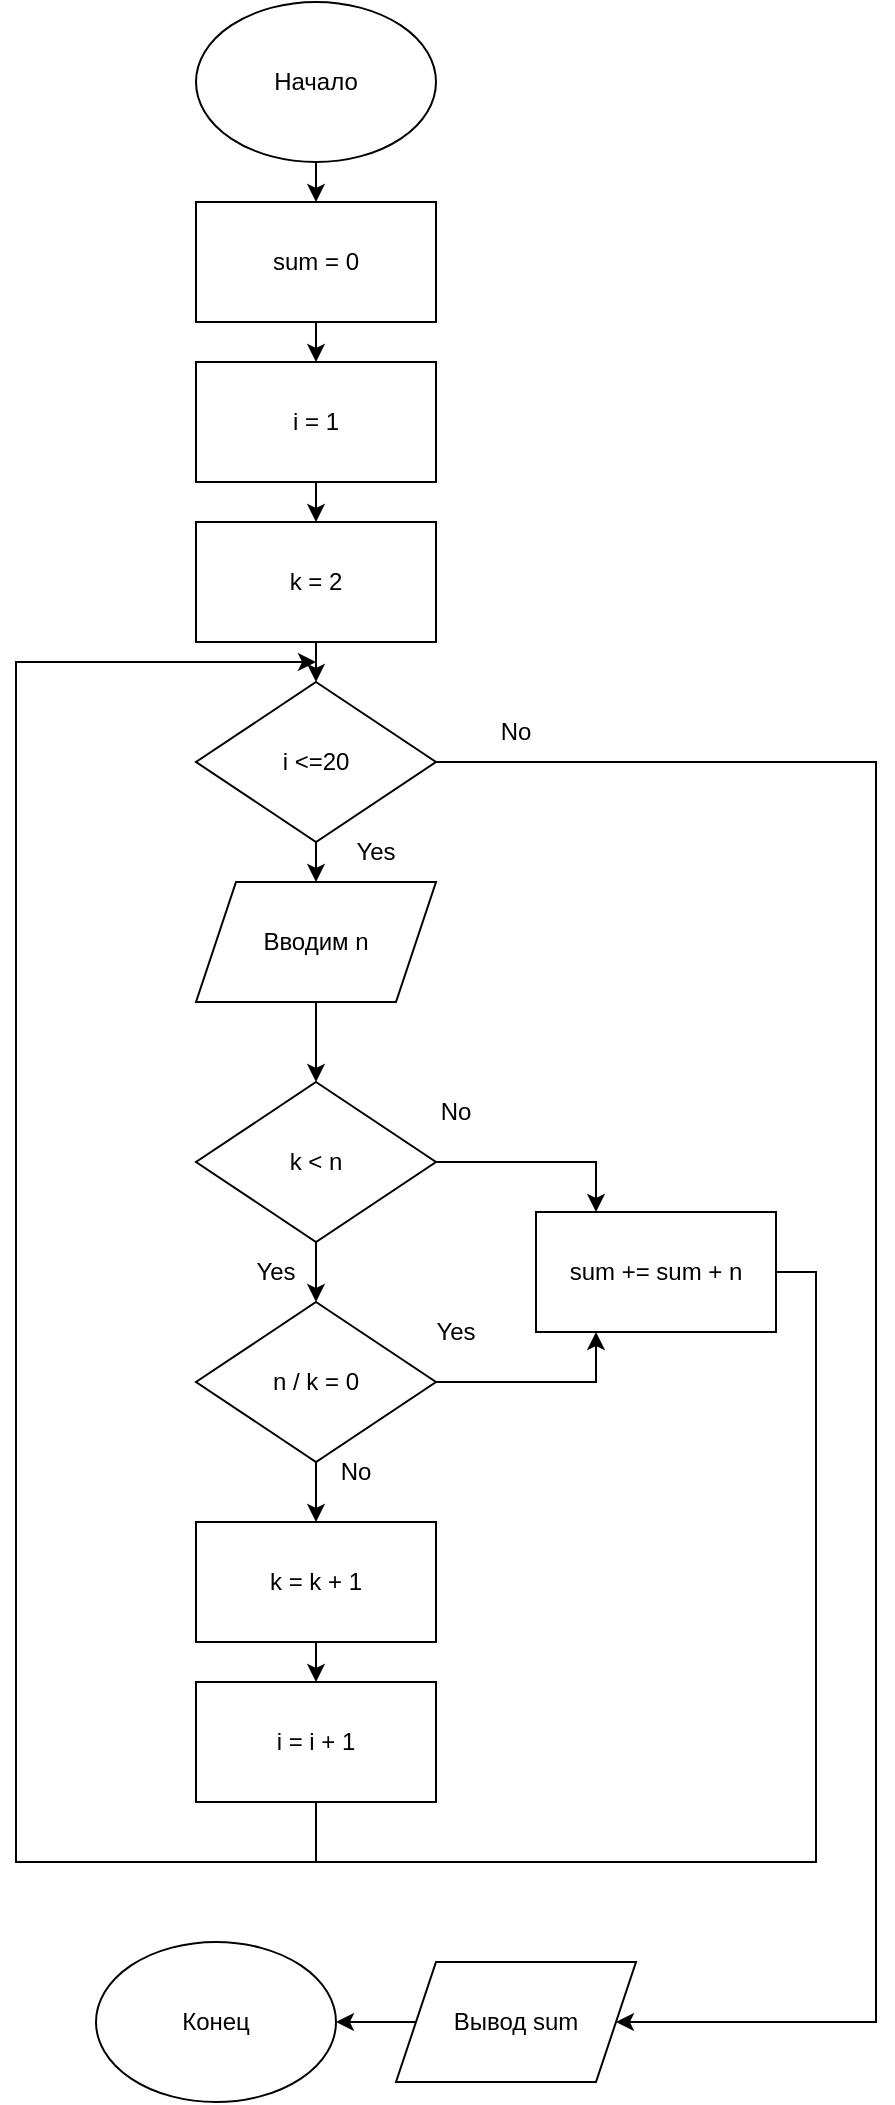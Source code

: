 <mxfile version="20.4.0" type="device"><diagram id="-imRuRJOb-FqGLgW2bLL" name="Страница 1"><mxGraphModel dx="419" dy="713" grid="1" gridSize="10" guides="1" tooltips="1" connect="1" arrows="1" fold="1" page="1" pageScale="1" pageWidth="827" pageHeight="1169" math="0" shadow="0"><root><mxCell id="0"/><mxCell id="1" parent="0"/><mxCell id="pyeoZAsg5Hm2_4zKyoDR-48" style="edgeStyle=orthogonalEdgeStyle;rounded=0;orthogonalLoop=1;jettySize=auto;html=1;exitX=0.5;exitY=1;exitDx=0;exitDy=0;entryX=0.5;entryY=0;entryDx=0;entryDy=0;" edge="1" parent="1" source="pyeoZAsg5Hm2_4zKyoDR-1" target="pyeoZAsg5Hm2_4zKyoDR-32"><mxGeometry relative="1" as="geometry"/></mxCell><mxCell id="pyeoZAsg5Hm2_4zKyoDR-1" value="Начало" style="ellipse;whiteSpace=wrap;html=1;" vertex="1" parent="1"><mxGeometry x="240" width="120" height="80" as="geometry"/></mxCell><mxCell id="pyeoZAsg5Hm2_4zKyoDR-46" style="edgeStyle=orthogonalEdgeStyle;rounded=0;orthogonalLoop=1;jettySize=auto;html=1;exitX=0.5;exitY=1;exitDx=0;exitDy=0;entryX=0.5;entryY=0;entryDx=0;entryDy=0;" edge="1" parent="1" source="pyeoZAsg5Hm2_4zKyoDR-2" target="pyeoZAsg5Hm2_4zKyoDR-40"><mxGeometry relative="1" as="geometry"/></mxCell><mxCell id="pyeoZAsg5Hm2_4zKyoDR-2" value="k = 2" style="rounded=0;whiteSpace=wrap;html=1;" vertex="1" parent="1"><mxGeometry x="240" y="260" width="120" height="60" as="geometry"/></mxCell><mxCell id="pyeoZAsg5Hm2_4zKyoDR-13" style="edgeStyle=orthogonalEdgeStyle;rounded=0;orthogonalLoop=1;jettySize=auto;html=1;exitX=0.5;exitY=1;exitDx=0;exitDy=0;entryX=0.5;entryY=0;entryDx=0;entryDy=0;" edge="1" parent="1" source="pyeoZAsg5Hm2_4zKyoDR-7" target="pyeoZAsg5Hm2_4zKyoDR-9"><mxGeometry relative="1" as="geometry"/></mxCell><mxCell id="pyeoZAsg5Hm2_4zKyoDR-19" style="edgeStyle=orthogonalEdgeStyle;rounded=0;orthogonalLoop=1;jettySize=auto;html=1;exitX=1;exitY=0.5;exitDx=0;exitDy=0;entryX=0.25;entryY=0;entryDx=0;entryDy=0;" edge="1" parent="1" source="pyeoZAsg5Hm2_4zKyoDR-7" target="pyeoZAsg5Hm2_4zKyoDR-33"><mxGeometry relative="1" as="geometry"><mxPoint x="400" y="580" as="targetPoint"/></mxGeometry></mxCell><mxCell id="pyeoZAsg5Hm2_4zKyoDR-7" value="k &amp;lt; n" style="rhombus;whiteSpace=wrap;html=1;" vertex="1" parent="1"><mxGeometry x="240" y="540" width="120" height="80" as="geometry"/></mxCell><mxCell id="pyeoZAsg5Hm2_4zKyoDR-12" style="edgeStyle=orthogonalEdgeStyle;rounded=0;orthogonalLoop=1;jettySize=auto;html=1;exitX=0.5;exitY=1;exitDx=0;exitDy=0;entryX=0.5;entryY=0;entryDx=0;entryDy=0;" edge="1" parent="1" source="pyeoZAsg5Hm2_4zKyoDR-8" target="pyeoZAsg5Hm2_4zKyoDR-7"><mxGeometry relative="1" as="geometry"><mxPoint x="300" y="510" as="sourcePoint"/></mxGeometry></mxCell><mxCell id="pyeoZAsg5Hm2_4zKyoDR-8" value="Вводим n" style="shape=parallelogram;perimeter=parallelogramPerimeter;whiteSpace=wrap;html=1;fixedSize=1;" vertex="1" parent="1"><mxGeometry x="240" y="440" width="120" height="60" as="geometry"/></mxCell><mxCell id="pyeoZAsg5Hm2_4zKyoDR-15" style="edgeStyle=orthogonalEdgeStyle;rounded=0;orthogonalLoop=1;jettySize=auto;html=1;exitX=0.5;exitY=1;exitDx=0;exitDy=0;entryX=0.5;entryY=0;entryDx=0;entryDy=0;" edge="1" parent="1" source="pyeoZAsg5Hm2_4zKyoDR-9" target="pyeoZAsg5Hm2_4zKyoDR-14"><mxGeometry relative="1" as="geometry"/></mxCell><mxCell id="pyeoZAsg5Hm2_4zKyoDR-20" style="edgeStyle=orthogonalEdgeStyle;rounded=0;orthogonalLoop=1;jettySize=auto;html=1;exitX=1;exitY=0.5;exitDx=0;exitDy=0;entryX=0.25;entryY=1;entryDx=0;entryDy=0;" edge="1" parent="1" source="pyeoZAsg5Hm2_4zKyoDR-9" target="pyeoZAsg5Hm2_4zKyoDR-33"><mxGeometry relative="1" as="geometry"><mxPoint x="390" y="690" as="targetPoint"/></mxGeometry></mxCell><mxCell id="pyeoZAsg5Hm2_4zKyoDR-9" value="n / k = 0" style="rhombus;whiteSpace=wrap;html=1;" vertex="1" parent="1"><mxGeometry x="240" y="650" width="120" height="80" as="geometry"/></mxCell><mxCell id="pyeoZAsg5Hm2_4zKyoDR-35" style="edgeStyle=orthogonalEdgeStyle;rounded=0;orthogonalLoop=1;jettySize=auto;html=1;exitX=0.5;exitY=1;exitDx=0;exitDy=0;entryX=0.5;entryY=0;entryDx=0;entryDy=0;" edge="1" parent="1" source="pyeoZAsg5Hm2_4zKyoDR-14" target="pyeoZAsg5Hm2_4zKyoDR-34"><mxGeometry relative="1" as="geometry"/></mxCell><mxCell id="pyeoZAsg5Hm2_4zKyoDR-14" value="k = k + 1" style="rounded=0;whiteSpace=wrap;html=1;" vertex="1" parent="1"><mxGeometry x="240" y="760" width="120" height="60" as="geometry"/></mxCell><mxCell id="pyeoZAsg5Hm2_4zKyoDR-21" value="No" style="text;html=1;strokeColor=none;fillColor=none;align=center;verticalAlign=middle;whiteSpace=wrap;rounded=0;" vertex="1" parent="1"><mxGeometry x="340" y="540" width="60" height="30" as="geometry"/></mxCell><mxCell id="pyeoZAsg5Hm2_4zKyoDR-22" value="Yes" style="text;html=1;strokeColor=none;fillColor=none;align=center;verticalAlign=middle;whiteSpace=wrap;rounded=0;" vertex="1" parent="1"><mxGeometry x="340" y="650" width="60" height="30" as="geometry"/></mxCell><mxCell id="pyeoZAsg5Hm2_4zKyoDR-23" value="Yes" style="text;html=1;strokeColor=none;fillColor=none;align=center;verticalAlign=middle;whiteSpace=wrap;rounded=0;" vertex="1" parent="1"><mxGeometry x="250" y="620" width="60" height="30" as="geometry"/></mxCell><mxCell id="pyeoZAsg5Hm2_4zKyoDR-24" value="No" style="text;html=1;strokeColor=none;fillColor=none;align=center;verticalAlign=middle;whiteSpace=wrap;rounded=0;" vertex="1" parent="1"><mxGeometry x="290" y="720" width="60" height="30" as="geometry"/></mxCell><mxCell id="pyeoZAsg5Hm2_4zKyoDR-25" value="Конец" style="ellipse;whiteSpace=wrap;html=1;" vertex="1" parent="1"><mxGeometry x="190" y="970" width="120" height="80" as="geometry"/></mxCell><mxCell id="pyeoZAsg5Hm2_4zKyoDR-50" style="edgeStyle=orthogonalEdgeStyle;rounded=0;orthogonalLoop=1;jettySize=auto;html=1;exitX=0.5;exitY=1;exitDx=0;exitDy=0;entryX=0.5;entryY=0;entryDx=0;entryDy=0;" edge="1" parent="1" source="pyeoZAsg5Hm2_4zKyoDR-30" target="pyeoZAsg5Hm2_4zKyoDR-2"><mxGeometry relative="1" as="geometry"/></mxCell><mxCell id="pyeoZAsg5Hm2_4zKyoDR-30" value="i = 1" style="rounded=0;whiteSpace=wrap;html=1;" vertex="1" parent="1"><mxGeometry x="240" y="180" width="120" height="60" as="geometry"/></mxCell><mxCell id="pyeoZAsg5Hm2_4zKyoDR-49" style="edgeStyle=orthogonalEdgeStyle;rounded=0;orthogonalLoop=1;jettySize=auto;html=1;exitX=0.5;exitY=1;exitDx=0;exitDy=0;entryX=0.5;entryY=0;entryDx=0;entryDy=0;" edge="1" parent="1" source="pyeoZAsg5Hm2_4zKyoDR-32" target="pyeoZAsg5Hm2_4zKyoDR-30"><mxGeometry relative="1" as="geometry"/></mxCell><mxCell id="pyeoZAsg5Hm2_4zKyoDR-32" value="sum = 0" style="rounded=0;whiteSpace=wrap;html=1;" vertex="1" parent="1"><mxGeometry x="240" y="100" width="120" height="60" as="geometry"/></mxCell><mxCell id="pyeoZAsg5Hm2_4zKyoDR-45" style="edgeStyle=orthogonalEdgeStyle;rounded=0;orthogonalLoop=1;jettySize=auto;html=1;exitX=1;exitY=0.5;exitDx=0;exitDy=0;" edge="1" parent="1" source="pyeoZAsg5Hm2_4zKyoDR-33"><mxGeometry relative="1" as="geometry"><mxPoint x="300" y="330" as="targetPoint"/><Array as="points"><mxPoint x="550" y="635"/><mxPoint x="550" y="930"/><mxPoint x="150" y="930"/></Array></mxGeometry></mxCell><mxCell id="pyeoZAsg5Hm2_4zKyoDR-33" value="sum += sum + n" style="rounded=0;whiteSpace=wrap;html=1;" vertex="1" parent="1"><mxGeometry x="410" y="605" width="120" height="60" as="geometry"/></mxCell><mxCell id="pyeoZAsg5Hm2_4zKyoDR-34" value="i = i + 1" style="rounded=0;whiteSpace=wrap;html=1;" vertex="1" parent="1"><mxGeometry x="240" y="840" width="120" height="60" as="geometry"/></mxCell><mxCell id="pyeoZAsg5Hm2_4zKyoDR-41" style="edgeStyle=orthogonalEdgeStyle;rounded=0;orthogonalLoop=1;jettySize=auto;html=1;exitX=1;exitY=0.5;exitDx=0;exitDy=0;entryX=1;entryY=0.5;entryDx=0;entryDy=0;" edge="1" parent="1" source="pyeoZAsg5Hm2_4zKyoDR-40" target="pyeoZAsg5Hm2_4zKyoDR-42"><mxGeometry relative="1" as="geometry"><mxPoint x="460" y="1010" as="targetPoint"/><Array as="points"><mxPoint x="580" y="380"/><mxPoint x="580" y="1010"/></Array></mxGeometry></mxCell><mxCell id="pyeoZAsg5Hm2_4zKyoDR-44" style="edgeStyle=orthogonalEdgeStyle;rounded=0;orthogonalLoop=1;jettySize=auto;html=1;exitX=0.5;exitY=1;exitDx=0;exitDy=0;entryX=0.5;entryY=0;entryDx=0;entryDy=0;" edge="1" parent="1" source="pyeoZAsg5Hm2_4zKyoDR-40" target="pyeoZAsg5Hm2_4zKyoDR-8"><mxGeometry relative="1" as="geometry"/></mxCell><mxCell id="pyeoZAsg5Hm2_4zKyoDR-40" value="i &amp;lt;=20" style="rhombus;whiteSpace=wrap;html=1;" vertex="1" parent="1"><mxGeometry x="240" y="340" width="120" height="80" as="geometry"/></mxCell><mxCell id="pyeoZAsg5Hm2_4zKyoDR-43" style="edgeStyle=orthogonalEdgeStyle;rounded=0;orthogonalLoop=1;jettySize=auto;html=1;exitX=0;exitY=0.5;exitDx=0;exitDy=0;entryX=1;entryY=0.5;entryDx=0;entryDy=0;" edge="1" parent="1" source="pyeoZAsg5Hm2_4zKyoDR-42" target="pyeoZAsg5Hm2_4zKyoDR-25"><mxGeometry relative="1" as="geometry"/></mxCell><mxCell id="pyeoZAsg5Hm2_4zKyoDR-42" value="Вывод sum" style="shape=parallelogram;perimeter=parallelogramPerimeter;whiteSpace=wrap;html=1;fixedSize=1;" vertex="1" parent="1"><mxGeometry x="340" y="980" width="120" height="60" as="geometry"/></mxCell><mxCell id="pyeoZAsg5Hm2_4zKyoDR-47" value="" style="endArrow=none;html=1;rounded=0;entryX=0.5;entryY=1;entryDx=0;entryDy=0;" edge="1" parent="1" target="pyeoZAsg5Hm2_4zKyoDR-34"><mxGeometry width="50" height="50" relative="1" as="geometry"><mxPoint x="300" y="930" as="sourcePoint"/><mxPoint x="330" y="920" as="targetPoint"/></mxGeometry></mxCell><mxCell id="pyeoZAsg5Hm2_4zKyoDR-51" value="No" style="text;html=1;strokeColor=none;fillColor=none;align=center;verticalAlign=middle;whiteSpace=wrap;rounded=0;" vertex="1" parent="1"><mxGeometry x="370" y="350" width="60" height="30" as="geometry"/></mxCell><mxCell id="pyeoZAsg5Hm2_4zKyoDR-52" value="Yes" style="text;html=1;strokeColor=none;fillColor=none;align=center;verticalAlign=middle;whiteSpace=wrap;rounded=0;" vertex="1" parent="1"><mxGeometry x="300" y="410" width="60" height="30" as="geometry"/></mxCell></root></mxGraphModel></diagram></mxfile>
